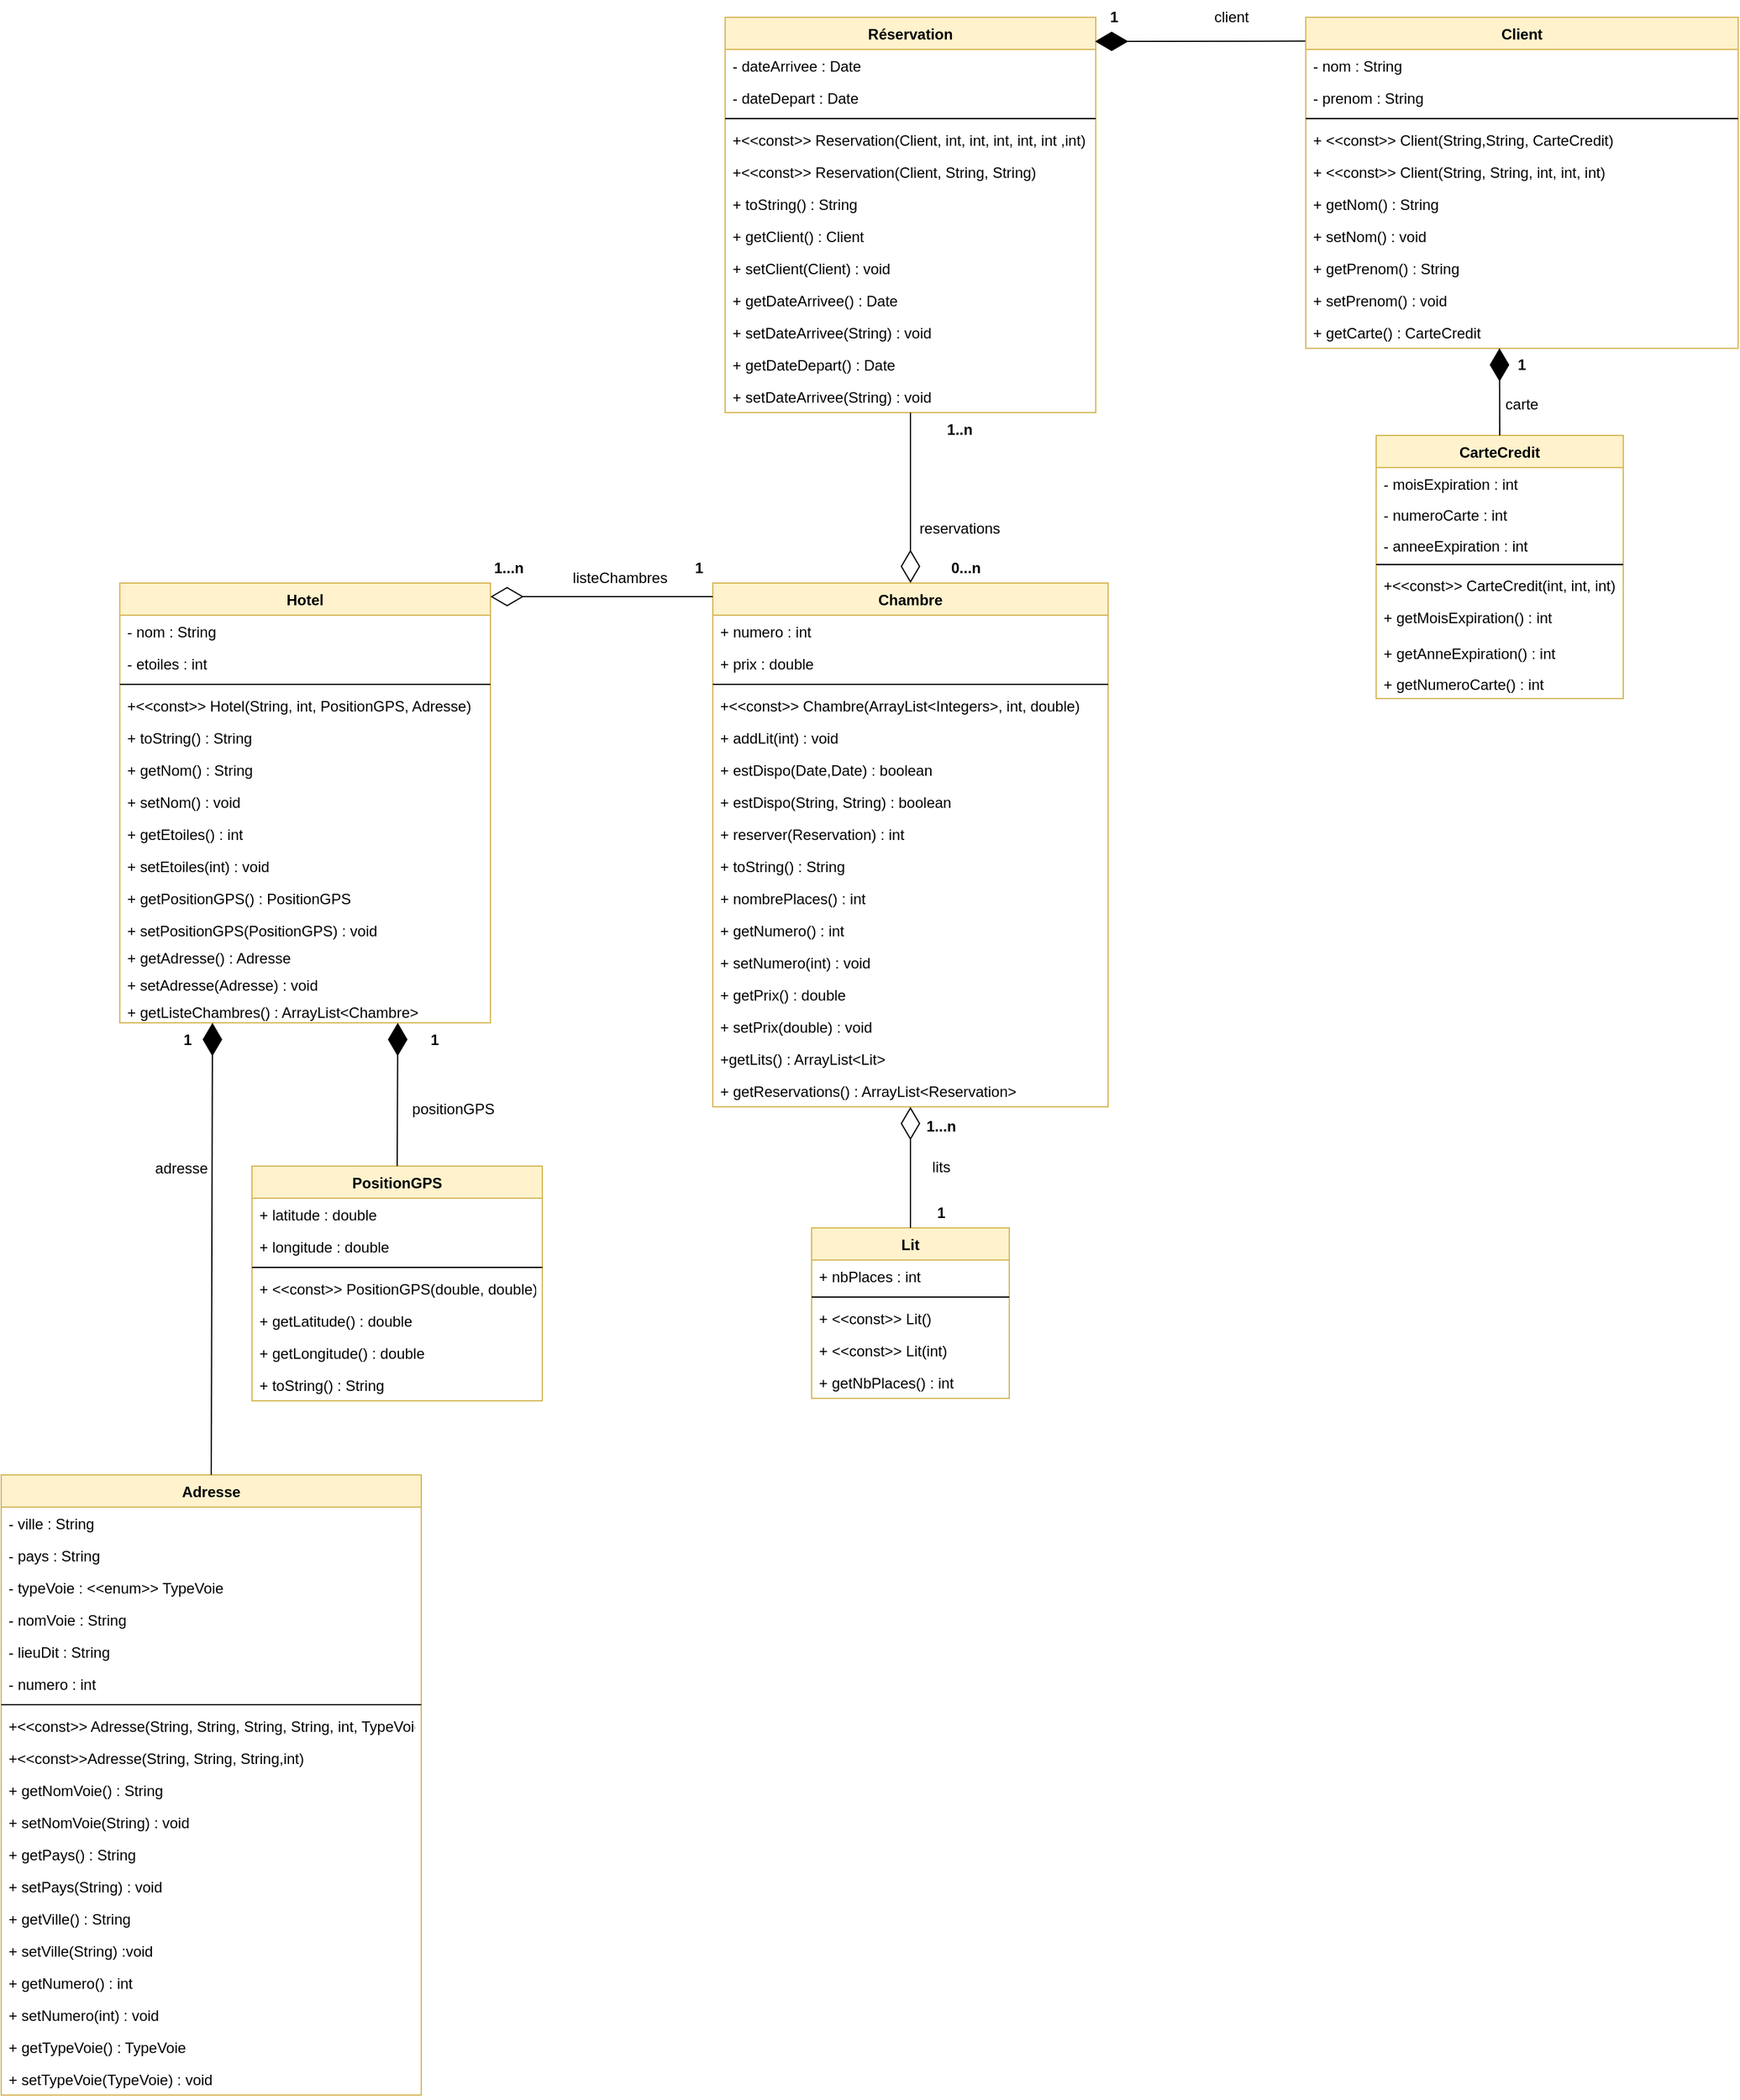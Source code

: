 <mxfile version="15.8.6" type="github">
  <diagram id="Xhoym6ci3_DiR0_Iyr-P" name="Q1.1">
    <mxGraphModel dx="1640" dy="1649" grid="1" gridSize="10" guides="1" tooltips="1" connect="1" arrows="1" fold="1" page="1" pageScale="1" pageWidth="827" pageHeight="1169" math="0" shadow="0">
      <root>
        <mxCell id="0" />
        <mxCell id="1" parent="0" />
        <mxCell id="E9WlgsvLO9TbbXXH-njv-1" value="Hotel" style="swimlane;fontStyle=1;align=center;verticalAlign=top;childLayout=stackLayout;horizontal=1;startSize=26;horizontalStack=0;resizeParent=1;resizeParentMax=0;resizeLast=0;collapsible=1;marginBottom=0;fillColor=#fff2cc;strokeColor=#d6b656;" parent="1" vertex="1">
          <mxGeometry x="-40" y="-112" width="300" height="356" as="geometry" />
        </mxCell>
        <mxCell id="E9WlgsvLO9TbbXXH-njv-2" value="- nom : String" style="text;strokeColor=none;fillColor=none;align=left;verticalAlign=top;spacingLeft=4;spacingRight=4;overflow=hidden;rotatable=0;points=[[0,0.5],[1,0.5]];portConstraint=eastwest;" parent="E9WlgsvLO9TbbXXH-njv-1" vertex="1">
          <mxGeometry y="26" width="300" height="26" as="geometry" />
        </mxCell>
        <mxCell id="E9WlgsvLO9TbbXXH-njv-7" value="- etoiles : int" style="text;strokeColor=none;fillColor=none;align=left;verticalAlign=top;spacingLeft=4;spacingRight=4;overflow=hidden;rotatable=0;points=[[0,0.5],[1,0.5]];portConstraint=eastwest;" parent="E9WlgsvLO9TbbXXH-njv-1" vertex="1">
          <mxGeometry y="52" width="300" height="26" as="geometry" />
        </mxCell>
        <mxCell id="E9WlgsvLO9TbbXXH-njv-3" value="" style="line;strokeWidth=1;fillColor=none;align=left;verticalAlign=middle;spacingTop=-1;spacingLeft=3;spacingRight=3;rotatable=0;labelPosition=right;points=[];portConstraint=eastwest;" parent="E9WlgsvLO9TbbXXH-njv-1" vertex="1">
          <mxGeometry y="78" width="300" height="8" as="geometry" />
        </mxCell>
        <mxCell id="7v6BkQPP-0hGDXtZjxID-53" value="+&lt;&lt;const&gt;&gt; Hotel(String, int, PositionGPS, Adresse)" style="text;strokeColor=none;fillColor=none;align=left;verticalAlign=top;spacingLeft=4;spacingRight=4;overflow=hidden;rotatable=0;points=[[0,0.5],[1,0.5]];portConstraint=eastwest;" vertex="1" parent="E9WlgsvLO9TbbXXH-njv-1">
          <mxGeometry y="86" width="300" height="26" as="geometry" />
        </mxCell>
        <mxCell id="7v6BkQPP-0hGDXtZjxID-54" value="+ toString() : String" style="text;strokeColor=none;fillColor=none;align=left;verticalAlign=top;spacingLeft=4;spacingRight=4;overflow=hidden;rotatable=0;points=[[0,0.5],[1,0.5]];portConstraint=eastwest;" vertex="1" parent="E9WlgsvLO9TbbXXH-njv-1">
          <mxGeometry y="112" width="300" height="26" as="geometry" />
        </mxCell>
        <mxCell id="7v6BkQPP-0hGDXtZjxID-55" value="+ getNom() : String" style="text;strokeColor=none;fillColor=none;align=left;verticalAlign=top;spacingLeft=4;spacingRight=4;overflow=hidden;rotatable=0;points=[[0,0.5],[1,0.5]];portConstraint=eastwest;" vertex="1" parent="E9WlgsvLO9TbbXXH-njv-1">
          <mxGeometry y="138" width="300" height="26" as="geometry" />
        </mxCell>
        <mxCell id="7v6BkQPP-0hGDXtZjxID-56" value="+ setNom() : void" style="text;strokeColor=none;fillColor=none;align=left;verticalAlign=top;spacingLeft=4;spacingRight=4;overflow=hidden;rotatable=0;points=[[0,0.5],[1,0.5]];portConstraint=eastwest;" vertex="1" parent="E9WlgsvLO9TbbXXH-njv-1">
          <mxGeometry y="164" width="300" height="26" as="geometry" />
        </mxCell>
        <mxCell id="7v6BkQPP-0hGDXtZjxID-57" value="+ getEtoiles() : int" style="text;strokeColor=none;fillColor=none;align=left;verticalAlign=top;spacingLeft=4;spacingRight=4;overflow=hidden;rotatable=0;points=[[0,0.5],[1,0.5]];portConstraint=eastwest;" vertex="1" parent="E9WlgsvLO9TbbXXH-njv-1">
          <mxGeometry y="190" width="300" height="26" as="geometry" />
        </mxCell>
        <mxCell id="7v6BkQPP-0hGDXtZjxID-58" value="+ setEtoiles(int) : void" style="text;strokeColor=none;fillColor=none;align=left;verticalAlign=top;spacingLeft=4;spacingRight=4;overflow=hidden;rotatable=0;points=[[0,0.5],[1,0.5]];portConstraint=eastwest;" vertex="1" parent="E9WlgsvLO9TbbXXH-njv-1">
          <mxGeometry y="216" width="300" height="26" as="geometry" />
        </mxCell>
        <mxCell id="7v6BkQPP-0hGDXtZjxID-59" value="+ getPositionGPS() : PositionGPS" style="text;strokeColor=none;fillColor=none;align=left;verticalAlign=top;spacingLeft=4;spacingRight=4;overflow=hidden;rotatable=0;points=[[0,0.5],[1,0.5]];portConstraint=eastwest;" vertex="1" parent="E9WlgsvLO9TbbXXH-njv-1">
          <mxGeometry y="242" width="300" height="26" as="geometry" />
        </mxCell>
        <mxCell id="7v6BkQPP-0hGDXtZjxID-60" value="+ setPositionGPS(PositionGPS) : void" style="text;strokeColor=none;fillColor=none;align=left;verticalAlign=top;spacingLeft=4;spacingRight=4;overflow=hidden;rotatable=0;points=[[0,0.5],[1,0.5]];portConstraint=eastwest;" vertex="1" parent="E9WlgsvLO9TbbXXH-njv-1">
          <mxGeometry y="268" width="300" height="22" as="geometry" />
        </mxCell>
        <mxCell id="7v6BkQPP-0hGDXtZjxID-61" value="+ getAdresse() : Adresse" style="text;strokeColor=none;fillColor=none;align=left;verticalAlign=top;spacingLeft=4;spacingRight=4;overflow=hidden;rotatable=0;points=[[0,0.5],[1,0.5]];portConstraint=eastwest;" vertex="1" parent="E9WlgsvLO9TbbXXH-njv-1">
          <mxGeometry y="290" width="300" height="22" as="geometry" />
        </mxCell>
        <mxCell id="7v6BkQPP-0hGDXtZjxID-62" value="+ setAdresse(Adresse) : void" style="text;strokeColor=none;fillColor=none;align=left;verticalAlign=top;spacingLeft=4;spacingRight=4;overflow=hidden;rotatable=0;points=[[0,0.5],[1,0.5]];portConstraint=eastwest;" vertex="1" parent="E9WlgsvLO9TbbXXH-njv-1">
          <mxGeometry y="312" width="300" height="22" as="geometry" />
        </mxCell>
        <mxCell id="7v6BkQPP-0hGDXtZjxID-63" value="+ getListeChambres() : ArrayList&lt;Chambre&gt;" style="text;strokeColor=none;fillColor=none;align=left;verticalAlign=top;spacingLeft=4;spacingRight=4;overflow=hidden;rotatable=0;points=[[0,0.5],[1,0.5]];portConstraint=eastwest;" vertex="1" parent="E9WlgsvLO9TbbXXH-njv-1">
          <mxGeometry y="334" width="300" height="22" as="geometry" />
        </mxCell>
        <mxCell id="E9WlgsvLO9TbbXXH-njv-8" value="Adresse" style="swimlane;fontStyle=1;align=center;verticalAlign=top;childLayout=stackLayout;horizontal=1;startSize=26;horizontalStack=0;resizeParent=1;resizeParentMax=0;resizeLast=0;collapsible=1;marginBottom=0;fillColor=#fff2cc;strokeColor=#d6b656;" parent="1" vertex="1">
          <mxGeometry x="-136" y="610" width="340" height="502" as="geometry" />
        </mxCell>
        <mxCell id="E9WlgsvLO9TbbXXH-njv-9" value="- ville : String" style="text;strokeColor=none;fillColor=none;align=left;verticalAlign=top;spacingLeft=4;spacingRight=4;overflow=hidden;rotatable=0;points=[[0,0.5],[1,0.5]];portConstraint=eastwest;" parent="E9WlgsvLO9TbbXXH-njv-8" vertex="1">
          <mxGeometry y="26" width="340" height="26" as="geometry" />
        </mxCell>
        <mxCell id="E9WlgsvLO9TbbXXH-njv-12" value="- pays : String" style="text;strokeColor=none;fillColor=none;align=left;verticalAlign=top;spacingLeft=4;spacingRight=4;overflow=hidden;rotatable=0;points=[[0,0.5],[1,0.5]];portConstraint=eastwest;" parent="E9WlgsvLO9TbbXXH-njv-8" vertex="1">
          <mxGeometry y="52" width="340" height="26" as="geometry" />
        </mxCell>
        <mxCell id="E9WlgsvLO9TbbXXH-njv-13" value="- typeVoie : &lt;&lt;enum&gt;&gt; TypeVoie" style="text;strokeColor=none;fillColor=none;align=left;verticalAlign=top;spacingLeft=4;spacingRight=4;overflow=hidden;rotatable=0;points=[[0,0.5],[1,0.5]];portConstraint=eastwest;" parent="E9WlgsvLO9TbbXXH-njv-8" vertex="1">
          <mxGeometry y="78" width="340" height="26" as="geometry" />
        </mxCell>
        <mxCell id="7v6BkQPP-0hGDXtZjxID-36" value="- nomVoie : String" style="text;strokeColor=none;fillColor=none;align=left;verticalAlign=top;spacingLeft=4;spacingRight=4;overflow=hidden;rotatable=0;points=[[0,0.5],[1,0.5]];portConstraint=eastwest;" vertex="1" parent="E9WlgsvLO9TbbXXH-njv-8">
          <mxGeometry y="104" width="340" height="26" as="geometry" />
        </mxCell>
        <mxCell id="E9WlgsvLO9TbbXXH-njv-14" value="- lieuDit : String" style="text;strokeColor=none;fillColor=none;align=left;verticalAlign=top;spacingLeft=4;spacingRight=4;overflow=hidden;rotatable=0;points=[[0,0.5],[1,0.5]];portConstraint=eastwest;" parent="E9WlgsvLO9TbbXXH-njv-8" vertex="1">
          <mxGeometry y="130" width="340" height="26" as="geometry" />
        </mxCell>
        <mxCell id="E9WlgsvLO9TbbXXH-njv-15" value="- numero : int" style="text;strokeColor=none;fillColor=none;align=left;verticalAlign=top;spacingLeft=4;spacingRight=4;overflow=hidden;rotatable=0;points=[[0,0.5],[1,0.5]];portConstraint=eastwest;" parent="E9WlgsvLO9TbbXXH-njv-8" vertex="1">
          <mxGeometry y="156" width="340" height="26" as="geometry" />
        </mxCell>
        <mxCell id="E9WlgsvLO9TbbXXH-njv-10" value="" style="line;strokeWidth=1;fillColor=none;align=left;verticalAlign=middle;spacingTop=-1;spacingLeft=3;spacingRight=3;rotatable=0;labelPosition=right;points=[];portConstraint=eastwest;" parent="E9WlgsvLO9TbbXXH-njv-8" vertex="1">
          <mxGeometry y="182" width="340" height="8" as="geometry" />
        </mxCell>
        <mxCell id="7v6BkQPP-0hGDXtZjxID-37" value="+&lt;&lt;const&gt;&gt; Adresse(String, String, String, String, int, TypeVoie)" style="text;strokeColor=none;fillColor=none;align=left;verticalAlign=top;spacingLeft=4;spacingRight=4;overflow=hidden;rotatable=0;points=[[0,0.5],[1,0.5]];portConstraint=eastwest;" vertex="1" parent="E9WlgsvLO9TbbXXH-njv-8">
          <mxGeometry y="190" width="340" height="26" as="geometry" />
        </mxCell>
        <mxCell id="7v6BkQPP-0hGDXtZjxID-38" value="+&lt;&lt;const&gt;&gt;Adresse(String, String, String,int)" style="text;strokeColor=none;fillColor=none;align=left;verticalAlign=top;spacingLeft=4;spacingRight=4;overflow=hidden;rotatable=0;points=[[0,0.5],[1,0.5]];portConstraint=eastwest;" vertex="1" parent="E9WlgsvLO9TbbXXH-njv-8">
          <mxGeometry y="216" width="340" height="26" as="geometry" />
        </mxCell>
        <mxCell id="7v6BkQPP-0hGDXtZjxID-39" value="+ getNomVoie() : String" style="text;strokeColor=none;fillColor=none;align=left;verticalAlign=top;spacingLeft=4;spacingRight=4;overflow=hidden;rotatable=0;points=[[0,0.5],[1,0.5]];portConstraint=eastwest;" vertex="1" parent="E9WlgsvLO9TbbXXH-njv-8">
          <mxGeometry y="242" width="340" height="26" as="geometry" />
        </mxCell>
        <mxCell id="7v6BkQPP-0hGDXtZjxID-40" value="+ setNomVoie(String) : void" style="text;strokeColor=none;fillColor=none;align=left;verticalAlign=top;spacingLeft=4;spacingRight=4;overflow=hidden;rotatable=0;points=[[0,0.5],[1,0.5]];portConstraint=eastwest;" vertex="1" parent="E9WlgsvLO9TbbXXH-njv-8">
          <mxGeometry y="268" width="340" height="26" as="geometry" />
        </mxCell>
        <mxCell id="7v6BkQPP-0hGDXtZjxID-41" value="+ getPays() : String" style="text;strokeColor=none;fillColor=none;align=left;verticalAlign=top;spacingLeft=4;spacingRight=4;overflow=hidden;rotatable=0;points=[[0,0.5],[1,0.5]];portConstraint=eastwest;" vertex="1" parent="E9WlgsvLO9TbbXXH-njv-8">
          <mxGeometry y="294" width="340" height="26" as="geometry" />
        </mxCell>
        <mxCell id="7v6BkQPP-0hGDXtZjxID-45" value="+ setPays(String) : void" style="text;strokeColor=none;fillColor=none;align=left;verticalAlign=top;spacingLeft=4;spacingRight=4;overflow=hidden;rotatable=0;points=[[0,0.5],[1,0.5]];portConstraint=eastwest;" vertex="1" parent="E9WlgsvLO9TbbXXH-njv-8">
          <mxGeometry y="320" width="340" height="26" as="geometry" />
        </mxCell>
        <mxCell id="7v6BkQPP-0hGDXtZjxID-42" value="+ getVille() : String" style="text;strokeColor=none;fillColor=none;align=left;verticalAlign=top;spacingLeft=4;spacingRight=4;overflow=hidden;rotatable=0;points=[[0,0.5],[1,0.5]];portConstraint=eastwest;" vertex="1" parent="E9WlgsvLO9TbbXXH-njv-8">
          <mxGeometry y="346" width="340" height="26" as="geometry" />
        </mxCell>
        <mxCell id="7v6BkQPP-0hGDXtZjxID-46" value="+ setVille(String) :void" style="text;strokeColor=none;fillColor=none;align=left;verticalAlign=top;spacingLeft=4;spacingRight=4;overflow=hidden;rotatable=0;points=[[0,0.5],[1,0.5]];portConstraint=eastwest;" vertex="1" parent="E9WlgsvLO9TbbXXH-njv-8">
          <mxGeometry y="372" width="340" height="26" as="geometry" />
        </mxCell>
        <mxCell id="7v6BkQPP-0hGDXtZjxID-43" value="+ getNumero() : int" style="text;strokeColor=none;fillColor=none;align=left;verticalAlign=top;spacingLeft=4;spacingRight=4;overflow=hidden;rotatable=0;points=[[0,0.5],[1,0.5]];portConstraint=eastwest;" vertex="1" parent="E9WlgsvLO9TbbXXH-njv-8">
          <mxGeometry y="398" width="340" height="26" as="geometry" />
        </mxCell>
        <mxCell id="7v6BkQPP-0hGDXtZjxID-47" value="+ setNumero(int) : void" style="text;strokeColor=none;fillColor=none;align=left;verticalAlign=top;spacingLeft=4;spacingRight=4;overflow=hidden;rotatable=0;points=[[0,0.5],[1,0.5]];portConstraint=eastwest;" vertex="1" parent="E9WlgsvLO9TbbXXH-njv-8">
          <mxGeometry y="424" width="340" height="26" as="geometry" />
        </mxCell>
        <mxCell id="7v6BkQPP-0hGDXtZjxID-44" value="+ getTypeVoie() : TypeVoie" style="text;strokeColor=none;fillColor=none;align=left;verticalAlign=top;spacingLeft=4;spacingRight=4;overflow=hidden;rotatable=0;points=[[0,0.5],[1,0.5]];portConstraint=eastwest;" vertex="1" parent="E9WlgsvLO9TbbXXH-njv-8">
          <mxGeometry y="450" width="340" height="26" as="geometry" />
        </mxCell>
        <mxCell id="7v6BkQPP-0hGDXtZjxID-48" value="+ setTypeVoie(TypeVoie) : void" style="text;strokeColor=none;fillColor=none;align=left;verticalAlign=top;spacingLeft=4;spacingRight=4;overflow=hidden;rotatable=0;points=[[0,0.5],[1,0.5]];portConstraint=eastwest;" vertex="1" parent="E9WlgsvLO9TbbXXH-njv-8">
          <mxGeometry y="476" width="340" height="26" as="geometry" />
        </mxCell>
        <mxCell id="E9WlgsvLO9TbbXXH-njv-17" value="" style="endArrow=diamondThin;endFill=1;endSize=24;html=1;rounded=0;entryX=0.25;entryY=1;entryDx=0;entryDy=0;exitX=0.5;exitY=0;exitDx=0;exitDy=0;" parent="1" source="E9WlgsvLO9TbbXXH-njv-8" target="E9WlgsvLO9TbbXXH-njv-1" edge="1">
          <mxGeometry width="160" relative="1" as="geometry">
            <mxPoint x="90" y="222" as="sourcePoint" />
            <mxPoint x="360" y="302" as="targetPoint" />
            <Array as="points" />
          </mxGeometry>
        </mxCell>
        <mxCell id="E9WlgsvLO9TbbXXH-njv-18" value="PositionGPS" style="swimlane;fontStyle=1;align=center;verticalAlign=top;childLayout=stackLayout;horizontal=1;startSize=26;horizontalStack=0;resizeParent=1;resizeParentMax=0;resizeLast=0;collapsible=1;marginBottom=0;fillColor=#fff2cc;strokeColor=#d6b656;" parent="1" vertex="1">
          <mxGeometry x="67" y="360" width="235" height="190" as="geometry" />
        </mxCell>
        <mxCell id="E9WlgsvLO9TbbXXH-njv-19" value="+ latitude : double" style="text;strokeColor=none;fillColor=none;align=left;verticalAlign=top;spacingLeft=4;spacingRight=4;overflow=hidden;rotatable=0;points=[[0,0.5],[1,0.5]];portConstraint=eastwest;" parent="E9WlgsvLO9TbbXXH-njv-18" vertex="1">
          <mxGeometry y="26" width="235" height="26" as="geometry" />
        </mxCell>
        <mxCell id="E9WlgsvLO9TbbXXH-njv-20" value="+ longitude : double" style="text;strokeColor=none;fillColor=none;align=left;verticalAlign=top;spacingLeft=4;spacingRight=4;overflow=hidden;rotatable=0;points=[[0,0.5],[1,0.5]];portConstraint=eastwest;" parent="E9WlgsvLO9TbbXXH-njv-18" vertex="1">
          <mxGeometry y="52" width="235" height="26" as="geometry" />
        </mxCell>
        <mxCell id="E9WlgsvLO9TbbXXH-njv-24" value="" style="line;strokeWidth=1;fillColor=none;align=left;verticalAlign=middle;spacingTop=-1;spacingLeft=3;spacingRight=3;rotatable=0;labelPosition=right;points=[];portConstraint=eastwest;" parent="E9WlgsvLO9TbbXXH-njv-18" vertex="1">
          <mxGeometry y="78" width="235" height="8" as="geometry" />
        </mxCell>
        <mxCell id="7v6BkQPP-0hGDXtZjxID-49" value="+ &lt;&lt;const&gt;&gt; PositionGPS(double, double)" style="text;strokeColor=none;fillColor=none;align=left;verticalAlign=top;spacingLeft=4;spacingRight=4;overflow=hidden;rotatable=0;points=[[0,0.5],[1,0.5]];portConstraint=eastwest;" vertex="1" parent="E9WlgsvLO9TbbXXH-njv-18">
          <mxGeometry y="86" width="235" height="26" as="geometry" />
        </mxCell>
        <mxCell id="7v6BkQPP-0hGDXtZjxID-50" value="+ getLatitude() : double" style="text;strokeColor=none;fillColor=none;align=left;verticalAlign=top;spacingLeft=4;spacingRight=4;overflow=hidden;rotatable=0;points=[[0,0.5],[1,0.5]];portConstraint=eastwest;" vertex="1" parent="E9WlgsvLO9TbbXXH-njv-18">
          <mxGeometry y="112" width="235" height="26" as="geometry" />
        </mxCell>
        <mxCell id="7v6BkQPP-0hGDXtZjxID-51" value="+ getLongitude() : double" style="text;strokeColor=none;fillColor=none;align=left;verticalAlign=top;spacingLeft=4;spacingRight=4;overflow=hidden;rotatable=0;points=[[0,0.5],[1,0.5]];portConstraint=eastwest;" vertex="1" parent="E9WlgsvLO9TbbXXH-njv-18">
          <mxGeometry y="138" width="235" height="26" as="geometry" />
        </mxCell>
        <mxCell id="7v6BkQPP-0hGDXtZjxID-52" value="+ toString() : String" style="text;strokeColor=none;fillColor=none;align=left;verticalAlign=top;spacingLeft=4;spacingRight=4;overflow=hidden;rotatable=0;points=[[0,0.5],[1,0.5]];portConstraint=eastwest;" vertex="1" parent="E9WlgsvLO9TbbXXH-njv-18">
          <mxGeometry y="164" width="235" height="26" as="geometry" />
        </mxCell>
        <mxCell id="E9WlgsvLO9TbbXXH-njv-25" value="" style="endArrow=diamondThin;endFill=1;endSize=24;html=1;rounded=0;entryX=0.75;entryY=1;entryDx=0;entryDy=0;exitX=0.5;exitY=0;exitDx=0;exitDy=0;" parent="1" source="E9WlgsvLO9TbbXXH-njv-18" target="E9WlgsvLO9TbbXXH-njv-1" edge="1">
          <mxGeometry width="160" relative="1" as="geometry">
            <mxPoint x="100" y="325" as="sourcePoint" />
            <mxPoint x="370" y="252.0" as="targetPoint" />
            <Array as="points" />
          </mxGeometry>
        </mxCell>
        <mxCell id="E9WlgsvLO9TbbXXH-njv-26" value="1" style="text;align=center;fontStyle=1;verticalAlign=middle;spacingLeft=3;spacingRight=3;strokeColor=none;rotatable=0;points=[[0,0.5],[1,0.5]];portConstraint=eastwest;" parent="1" vertex="1">
          <mxGeometry y="244" width="30" height="26" as="geometry" />
        </mxCell>
        <mxCell id="E9WlgsvLO9TbbXXH-njv-28" value="1" style="text;align=center;fontStyle=1;verticalAlign=middle;spacingLeft=3;spacingRight=3;strokeColor=none;rotatable=0;points=[[0,0.5],[1,0.5]];portConstraint=eastwest;" parent="1" vertex="1">
          <mxGeometry x="200" y="244" width="30" height="26" as="geometry" />
        </mxCell>
        <mxCell id="E9WlgsvLO9TbbXXH-njv-29" value="client" style="text;align=center;fontStyle=0;verticalAlign=middle;spacingLeft=3;spacingRight=3;strokeColor=none;rotatable=0;points=[[0,0.5],[1,0.5]];portConstraint=eastwest;" parent="1" vertex="1">
          <mxGeometry x="820" y="-584" width="80" height="26" as="geometry" />
        </mxCell>
        <mxCell id="E9WlgsvLO9TbbXXH-njv-30" value="adresse" style="text;align=center;fontStyle=0;verticalAlign=middle;spacingLeft=3;spacingRight=3;strokeColor=none;rotatable=0;points=[[0,0.5],[1,0.5]];portConstraint=eastwest;" parent="1" vertex="1">
          <mxGeometry x="-30" y="348" width="80" height="26" as="geometry" />
        </mxCell>
        <mxCell id="E9WlgsvLO9TbbXXH-njv-32" value="Chambre" style="swimlane;fontStyle=1;align=center;verticalAlign=top;childLayout=stackLayout;horizontal=1;startSize=26;horizontalStack=0;resizeParent=1;resizeParentMax=0;resizeLast=0;collapsible=1;marginBottom=0;fillColor=#fff2cc;strokeColor=#d6b656;" parent="1" vertex="1">
          <mxGeometry x="440" y="-112" width="320" height="424" as="geometry" />
        </mxCell>
        <mxCell id="E9WlgsvLO9TbbXXH-njv-33" value="+ numero : int" style="text;strokeColor=none;fillColor=none;align=left;verticalAlign=top;spacingLeft=4;spacingRight=4;overflow=hidden;rotatable=0;points=[[0,0.5],[1,0.5]];portConstraint=eastwest;" parent="E9WlgsvLO9TbbXXH-njv-32" vertex="1">
          <mxGeometry y="26" width="320" height="26" as="geometry" />
        </mxCell>
        <mxCell id="E9WlgsvLO9TbbXXH-njv-81" value="+ prix : double" style="text;strokeColor=none;fillColor=none;align=left;verticalAlign=top;spacingLeft=4;spacingRight=4;overflow=hidden;rotatable=0;points=[[0,0.5],[1,0.5]];portConstraint=eastwest;" parent="E9WlgsvLO9TbbXXH-njv-32" vertex="1">
          <mxGeometry y="52" width="320" height="26" as="geometry" />
        </mxCell>
        <mxCell id="E9WlgsvLO9TbbXXH-njv-34" value="" style="line;strokeWidth=1;fillColor=none;align=left;verticalAlign=middle;spacingTop=-1;spacingLeft=3;spacingRight=3;rotatable=0;labelPosition=right;points=[];portConstraint=eastwest;" parent="E9WlgsvLO9TbbXXH-njv-32" vertex="1">
          <mxGeometry y="78" width="320" height="8" as="geometry" />
        </mxCell>
        <mxCell id="7v6BkQPP-0hGDXtZjxID-25" value="+&lt;&lt;const&gt;&gt; Chambre(ArrayList&lt;Integers&gt;, int, double)" style="text;strokeColor=none;fillColor=none;align=left;verticalAlign=top;spacingLeft=4;spacingRight=4;overflow=hidden;rotatable=0;points=[[0,0.5],[1,0.5]];portConstraint=eastwest;" vertex="1" parent="E9WlgsvLO9TbbXXH-njv-32">
          <mxGeometry y="86" width="320" height="26" as="geometry" />
        </mxCell>
        <mxCell id="7v6BkQPP-0hGDXtZjxID-26" value="+ addLit(int) : void" style="text;strokeColor=none;fillColor=none;align=left;verticalAlign=top;spacingLeft=4;spacingRight=4;overflow=hidden;rotatable=0;points=[[0,0.5],[1,0.5]];portConstraint=eastwest;" vertex="1" parent="E9WlgsvLO9TbbXXH-njv-32">
          <mxGeometry y="112" width="320" height="26" as="geometry" />
        </mxCell>
        <mxCell id="7v6BkQPP-0hGDXtZjxID-27" value="+ estDispo(Date,Date) : boolean" style="text;strokeColor=none;fillColor=none;align=left;verticalAlign=top;spacingLeft=4;spacingRight=4;overflow=hidden;rotatable=0;points=[[0,0.5],[1,0.5]];portConstraint=eastwest;" vertex="1" parent="E9WlgsvLO9TbbXXH-njv-32">
          <mxGeometry y="138" width="320" height="26" as="geometry" />
        </mxCell>
        <mxCell id="7v6BkQPP-0hGDXtZjxID-28" value="+ estDispo(String, String) : boolean" style="text;strokeColor=none;fillColor=none;align=left;verticalAlign=top;spacingLeft=4;spacingRight=4;overflow=hidden;rotatable=0;points=[[0,0.5],[1,0.5]];portConstraint=eastwest;" vertex="1" parent="E9WlgsvLO9TbbXXH-njv-32">
          <mxGeometry y="164" width="320" height="26" as="geometry" />
        </mxCell>
        <mxCell id="7v6BkQPP-0hGDXtZjxID-29" value="+ reserver(Reservation) : int" style="text;strokeColor=none;fillColor=none;align=left;verticalAlign=top;spacingLeft=4;spacingRight=4;overflow=hidden;rotatable=0;points=[[0,0.5],[1,0.5]];portConstraint=eastwest;" vertex="1" parent="E9WlgsvLO9TbbXXH-njv-32">
          <mxGeometry y="190" width="320" height="26" as="geometry" />
        </mxCell>
        <mxCell id="7v6BkQPP-0hGDXtZjxID-65" value="+ toString() : String" style="text;strokeColor=none;fillColor=none;align=left;verticalAlign=top;spacingLeft=4;spacingRight=4;overflow=hidden;rotatable=0;points=[[0,0.5],[1,0.5]];portConstraint=eastwest;" vertex="1" parent="E9WlgsvLO9TbbXXH-njv-32">
          <mxGeometry y="216" width="320" height="26" as="geometry" />
        </mxCell>
        <mxCell id="7v6BkQPP-0hGDXtZjxID-66" value="+ nombrePlaces() : int" style="text;strokeColor=none;fillColor=none;align=left;verticalAlign=top;spacingLeft=4;spacingRight=4;overflow=hidden;rotatable=0;points=[[0,0.5],[1,0.5]];portConstraint=eastwest;" vertex="1" parent="E9WlgsvLO9TbbXXH-njv-32">
          <mxGeometry y="242" width="320" height="26" as="geometry" />
        </mxCell>
        <mxCell id="7v6BkQPP-0hGDXtZjxID-30" value="+ getNumero() : int" style="text;strokeColor=none;fillColor=none;align=left;verticalAlign=top;spacingLeft=4;spacingRight=4;overflow=hidden;rotatable=0;points=[[0,0.5],[1,0.5]];portConstraint=eastwest;" vertex="1" parent="E9WlgsvLO9TbbXXH-njv-32">
          <mxGeometry y="268" width="320" height="26" as="geometry" />
        </mxCell>
        <mxCell id="7v6BkQPP-0hGDXtZjxID-31" value="+ setNumero(int) : void" style="text;strokeColor=none;fillColor=none;align=left;verticalAlign=top;spacingLeft=4;spacingRight=4;overflow=hidden;rotatable=0;points=[[0,0.5],[1,0.5]];portConstraint=eastwest;" vertex="1" parent="E9WlgsvLO9TbbXXH-njv-32">
          <mxGeometry y="294" width="320" height="26" as="geometry" />
        </mxCell>
        <mxCell id="7v6BkQPP-0hGDXtZjxID-32" value="+ getPrix() : double" style="text;strokeColor=none;fillColor=none;align=left;verticalAlign=top;spacingLeft=4;spacingRight=4;overflow=hidden;rotatable=0;points=[[0,0.5],[1,0.5]];portConstraint=eastwest;" vertex="1" parent="E9WlgsvLO9TbbXXH-njv-32">
          <mxGeometry y="320" width="320" height="26" as="geometry" />
        </mxCell>
        <mxCell id="7v6BkQPP-0hGDXtZjxID-33" value="+ setPrix(double) : void " style="text;strokeColor=none;fillColor=none;align=left;verticalAlign=top;spacingLeft=4;spacingRight=4;overflow=hidden;rotatable=0;points=[[0,0.5],[1,0.5]];portConstraint=eastwest;" vertex="1" parent="E9WlgsvLO9TbbXXH-njv-32">
          <mxGeometry y="346" width="320" height="26" as="geometry" />
        </mxCell>
        <mxCell id="7v6BkQPP-0hGDXtZjxID-34" value="+getLits() : ArrayList&lt;Lit&gt;" style="text;strokeColor=none;fillColor=none;align=left;verticalAlign=top;spacingLeft=4;spacingRight=4;overflow=hidden;rotatable=0;points=[[0,0.5],[1,0.5]];portConstraint=eastwest;" vertex="1" parent="E9WlgsvLO9TbbXXH-njv-32">
          <mxGeometry y="372" width="320" height="26" as="geometry" />
        </mxCell>
        <mxCell id="7v6BkQPP-0hGDXtZjxID-35" value="+ getReservations() : ArrayList&lt;Reservation&gt;" style="text;strokeColor=none;fillColor=none;align=left;verticalAlign=top;spacingLeft=4;spacingRight=4;overflow=hidden;rotatable=0;points=[[0,0.5],[1,0.5]];portConstraint=eastwest;" vertex="1" parent="E9WlgsvLO9TbbXXH-njv-32">
          <mxGeometry y="398" width="320" height="26" as="geometry" />
        </mxCell>
        <mxCell id="E9WlgsvLO9TbbXXH-njv-36" value="Lit" style="swimlane;fontStyle=1;align=center;verticalAlign=top;childLayout=stackLayout;horizontal=1;startSize=26;horizontalStack=0;resizeParent=1;resizeParentMax=0;resizeLast=0;collapsible=1;marginBottom=0;fillColor=#fff2cc;strokeColor=#d6b656;" parent="1" vertex="1">
          <mxGeometry x="520" y="410" width="160" height="138" as="geometry" />
        </mxCell>
        <mxCell id="E9WlgsvLO9TbbXXH-njv-37" value="+ nbPlaces : int" style="text;strokeColor=none;fillColor=none;align=left;verticalAlign=top;spacingLeft=4;spacingRight=4;overflow=hidden;rotatable=0;points=[[0,0.5],[1,0.5]];portConstraint=eastwest;" parent="E9WlgsvLO9TbbXXH-njv-36" vertex="1">
          <mxGeometry y="26" width="160" height="26" as="geometry" />
        </mxCell>
        <mxCell id="E9WlgsvLO9TbbXXH-njv-38" value="" style="line;strokeWidth=1;fillColor=none;align=left;verticalAlign=middle;spacingTop=-1;spacingLeft=3;spacingRight=3;rotatable=0;labelPosition=right;points=[];portConstraint=eastwest;" parent="E9WlgsvLO9TbbXXH-njv-36" vertex="1">
          <mxGeometry y="52" width="160" height="8" as="geometry" />
        </mxCell>
        <mxCell id="7v6BkQPP-0hGDXtZjxID-13" value="+ &lt;&lt;const&gt;&gt; Lit()" style="text;strokeColor=none;fillColor=none;align=left;verticalAlign=top;spacingLeft=4;spacingRight=4;overflow=hidden;rotatable=0;points=[[0,0.5],[1,0.5]];portConstraint=eastwest;" vertex="1" parent="E9WlgsvLO9TbbXXH-njv-36">
          <mxGeometry y="60" width="160" height="26" as="geometry" />
        </mxCell>
        <mxCell id="7v6BkQPP-0hGDXtZjxID-14" value="+ &lt;&lt;const&gt;&gt; Lit(int)" style="text;strokeColor=none;fillColor=none;align=left;verticalAlign=top;spacingLeft=4;spacingRight=4;overflow=hidden;rotatable=0;points=[[0,0.5],[1,0.5]];portConstraint=eastwest;" vertex="1" parent="E9WlgsvLO9TbbXXH-njv-36">
          <mxGeometry y="86" width="160" height="26" as="geometry" />
        </mxCell>
        <mxCell id="7v6BkQPP-0hGDXtZjxID-1" value="+ getNbPlaces() : int" style="text;strokeColor=none;fillColor=none;align=left;verticalAlign=top;spacingLeft=4;spacingRight=4;overflow=hidden;rotatable=0;points=[[0,0.5],[1,0.5]];portConstraint=eastwest;" vertex="1" parent="E9WlgsvLO9TbbXXH-njv-36">
          <mxGeometry y="112" width="160" height="26" as="geometry" />
        </mxCell>
        <mxCell id="E9WlgsvLO9TbbXXH-njv-42" value="" style="endArrow=diamondThin;endFill=0;endSize=24;html=1;rounded=0;entryX=0.5;entryY=1;entryDx=0;entryDy=0;exitX=0.5;exitY=0;exitDx=0;exitDy=0;" parent="1" source="E9WlgsvLO9TbbXXH-njv-36" target="E9WlgsvLO9TbbXXH-njv-32" edge="1">
          <mxGeometry width="160" relative="1" as="geometry">
            <mxPoint x="340" y="210" as="sourcePoint" />
            <mxPoint x="500" y="210" as="targetPoint" />
          </mxGeometry>
        </mxCell>
        <mxCell id="E9WlgsvLO9TbbXXH-njv-44" value="lits" style="text;align=center;fontStyle=0;verticalAlign=middle;spacingLeft=3;spacingRight=3;strokeColor=none;rotatable=0;points=[[0,0.5],[1,0.5]];portConstraint=eastwest;" parent="1" vertex="1">
          <mxGeometry x="585" y="346" width="80" height="28" as="geometry" />
        </mxCell>
        <mxCell id="E9WlgsvLO9TbbXXH-njv-47" value="1...n" style="text;align=center;fontStyle=1;verticalAlign=middle;spacingLeft=3;spacingRight=3;strokeColor=none;rotatable=0;points=[[0,0.5],[1,0.5]];portConstraint=eastwest;" parent="1" vertex="1">
          <mxGeometry x="610" y="314" width="30" height="26" as="geometry" />
        </mxCell>
        <mxCell id="E9WlgsvLO9TbbXXH-njv-48" value="1" style="text;align=center;fontStyle=1;verticalAlign=middle;spacingLeft=3;spacingRight=3;strokeColor=none;rotatable=0;points=[[0,0.5],[1,0.5]];portConstraint=eastwest;" parent="1" vertex="1">
          <mxGeometry x="610" y="384" width="30" height="26" as="geometry" />
        </mxCell>
        <mxCell id="E9WlgsvLO9TbbXXH-njv-49" value="" style="endArrow=diamondThin;endFill=0;endSize=24;html=1;rounded=0;entryX=1;entryY=0;entryDx=0;entryDy=0;" parent="1" edge="1">
          <mxGeometry width="160" relative="1" as="geometry">
            <mxPoint x="440" y="-101" as="sourcePoint" />
            <mxPoint x="260" y="-101" as="targetPoint" />
          </mxGeometry>
        </mxCell>
        <mxCell id="E9WlgsvLO9TbbXXH-njv-50" value="1...n" style="text;align=center;fontStyle=1;verticalAlign=middle;spacingLeft=3;spacingRight=3;strokeColor=none;rotatable=0;points=[[0,0.5],[1,0.5]];portConstraint=eastwest;" parent="1" vertex="1">
          <mxGeometry x="260" y="-138" width="30" height="26" as="geometry" />
        </mxCell>
        <mxCell id="E9WlgsvLO9TbbXXH-njv-51" value="1" style="text;align=center;fontStyle=1;verticalAlign=middle;spacingLeft=3;spacingRight=3;strokeColor=none;rotatable=0;points=[[0,0.5],[1,0.5]];portConstraint=eastwest;" parent="1" vertex="1">
          <mxGeometry x="414" y="-138" width="30" height="26" as="geometry" />
        </mxCell>
        <mxCell id="E9WlgsvLO9TbbXXH-njv-53" value="Réservation" style="swimlane;fontStyle=1;align=center;verticalAlign=top;childLayout=stackLayout;horizontal=1;startSize=26;horizontalStack=0;resizeParent=1;resizeParentMax=0;resizeLast=0;collapsible=1;marginBottom=0;fillColor=#fff2cc;strokeColor=#d6b656;" parent="1" vertex="1">
          <mxGeometry x="450" y="-570" width="300" height="320" as="geometry">
            <mxRectangle x="370" y="-160" width="150" height="26" as="alternateBounds" />
          </mxGeometry>
        </mxCell>
        <mxCell id="E9WlgsvLO9TbbXXH-njv-57" value="- dateArrivee : Date" style="text;strokeColor=none;fillColor=none;align=left;verticalAlign=top;spacingLeft=4;spacingRight=4;overflow=hidden;rotatable=0;points=[[0,0.5],[1,0.5]];portConstraint=eastwest;" parent="E9WlgsvLO9TbbXXH-njv-53" vertex="1">
          <mxGeometry y="26" width="300" height="26" as="geometry" />
        </mxCell>
        <mxCell id="E9WlgsvLO9TbbXXH-njv-58" value="- dateDepart : Date" style="text;strokeColor=none;fillColor=none;align=left;verticalAlign=top;spacingLeft=4;spacingRight=4;overflow=hidden;rotatable=0;points=[[0,0.5],[1,0.5]];portConstraint=eastwest;" parent="E9WlgsvLO9TbbXXH-njv-53" vertex="1">
          <mxGeometry y="52" width="300" height="26" as="geometry" />
        </mxCell>
        <mxCell id="E9WlgsvLO9TbbXXH-njv-55" value="" style="line;strokeWidth=1;fillColor=none;align=left;verticalAlign=middle;spacingTop=-1;spacingLeft=3;spacingRight=3;rotatable=0;labelPosition=right;points=[];portConstraint=eastwest;" parent="E9WlgsvLO9TbbXXH-njv-53" vertex="1">
          <mxGeometry y="78" width="300" height="8" as="geometry" />
        </mxCell>
        <mxCell id="7v6BkQPP-0hGDXtZjxID-16" value="+&lt;&lt;const&gt;&gt; Reservation(Client, int, int, int, int, int ,int)" style="text;strokeColor=none;fillColor=none;align=left;verticalAlign=top;spacingLeft=4;spacingRight=4;overflow=hidden;rotatable=0;points=[[0,0.5],[1,0.5]];portConstraint=eastwest;" vertex="1" parent="E9WlgsvLO9TbbXXH-njv-53">
          <mxGeometry y="86" width="300" height="26" as="geometry" />
        </mxCell>
        <mxCell id="7v6BkQPP-0hGDXtZjxID-17" value="+&lt;&lt;const&gt;&gt; Reservation(Client, String, String)" style="text;strokeColor=none;fillColor=none;align=left;verticalAlign=top;spacingLeft=4;spacingRight=4;overflow=hidden;rotatable=0;points=[[0,0.5],[1,0.5]];portConstraint=eastwest;" vertex="1" parent="E9WlgsvLO9TbbXXH-njv-53">
          <mxGeometry y="112" width="300" height="26" as="geometry" />
        </mxCell>
        <mxCell id="7v6BkQPP-0hGDXtZjxID-68" value="+ toString() : String" style="text;strokeColor=none;fillColor=none;align=left;verticalAlign=top;spacingLeft=4;spacingRight=4;overflow=hidden;rotatable=0;points=[[0,0.5],[1,0.5]];portConstraint=eastwest;" vertex="1" parent="E9WlgsvLO9TbbXXH-njv-53">
          <mxGeometry y="138" width="300" height="26" as="geometry" />
        </mxCell>
        <mxCell id="7v6BkQPP-0hGDXtZjxID-18" value="+ getClient() : Client" style="text;strokeColor=none;fillColor=none;align=left;verticalAlign=top;spacingLeft=4;spacingRight=4;overflow=hidden;rotatable=0;points=[[0,0.5],[1,0.5]];portConstraint=eastwest;" vertex="1" parent="E9WlgsvLO9TbbXXH-njv-53">
          <mxGeometry y="164" width="300" height="26" as="geometry" />
        </mxCell>
        <mxCell id="7v6BkQPP-0hGDXtZjxID-19" value="+ setClient(Client) : void" style="text;strokeColor=none;fillColor=none;align=left;verticalAlign=top;spacingLeft=4;spacingRight=4;overflow=hidden;rotatable=0;points=[[0,0.5],[1,0.5]];portConstraint=eastwest;" vertex="1" parent="E9WlgsvLO9TbbXXH-njv-53">
          <mxGeometry y="190" width="300" height="26" as="geometry" />
        </mxCell>
        <mxCell id="7v6BkQPP-0hGDXtZjxID-20" value="+ getDateArrivee() : Date" style="text;strokeColor=none;fillColor=none;align=left;verticalAlign=top;spacingLeft=4;spacingRight=4;overflow=hidden;rotatable=0;points=[[0,0.5],[1,0.5]];portConstraint=eastwest;" vertex="1" parent="E9WlgsvLO9TbbXXH-njv-53">
          <mxGeometry y="216" width="300" height="26" as="geometry" />
        </mxCell>
        <mxCell id="7v6BkQPP-0hGDXtZjxID-21" value="+ setDateArrivee(String) : void" style="text;strokeColor=none;fillColor=none;align=left;verticalAlign=top;spacingLeft=4;spacingRight=4;overflow=hidden;rotatable=0;points=[[0,0.5],[1,0.5]];portConstraint=eastwest;" vertex="1" parent="E9WlgsvLO9TbbXXH-njv-53">
          <mxGeometry y="242" width="300" height="26" as="geometry" />
        </mxCell>
        <mxCell id="7v6BkQPP-0hGDXtZjxID-22" value="+ getDateDepart() : Date" style="text;strokeColor=none;fillColor=none;align=left;verticalAlign=top;spacingLeft=4;spacingRight=4;overflow=hidden;rotatable=0;points=[[0,0.5],[1,0.5]];portConstraint=eastwest;" vertex="1" parent="E9WlgsvLO9TbbXXH-njv-53">
          <mxGeometry y="268" width="300" height="26" as="geometry" />
        </mxCell>
        <mxCell id="7v6BkQPP-0hGDXtZjxID-23" value="+ setDateArrivee(String) : void" style="text;strokeColor=none;fillColor=none;align=left;verticalAlign=top;spacingLeft=4;spacingRight=4;overflow=hidden;rotatable=0;points=[[0,0.5],[1,0.5]];portConstraint=eastwest;" vertex="1" parent="E9WlgsvLO9TbbXXH-njv-53">
          <mxGeometry y="294" width="300" height="26" as="geometry" />
        </mxCell>
        <mxCell id="E9WlgsvLO9TbbXXH-njv-59" value="Client" style="swimlane;fontStyle=1;align=center;verticalAlign=top;childLayout=stackLayout;horizontal=1;startSize=26;horizontalStack=0;resizeParent=1;resizeParentMax=0;resizeLast=0;collapsible=1;marginBottom=0;fillColor=#fff2cc;strokeColor=#d6b656;" parent="1" vertex="1">
          <mxGeometry x="920" y="-570" width="350" height="268" as="geometry" />
        </mxCell>
        <mxCell id="E9WlgsvLO9TbbXXH-njv-60" value="- nom : String" style="text;strokeColor=none;fillColor=none;align=left;verticalAlign=top;spacingLeft=4;spacingRight=4;overflow=hidden;rotatable=0;points=[[0,0.5],[1,0.5]];portConstraint=eastwest;" parent="E9WlgsvLO9TbbXXH-njv-59" vertex="1">
          <mxGeometry y="26" width="350" height="26" as="geometry" />
        </mxCell>
        <mxCell id="E9WlgsvLO9TbbXXH-njv-63" value="- prenom : String" style="text;strokeColor=none;fillColor=none;align=left;verticalAlign=top;spacingLeft=4;spacingRight=4;overflow=hidden;rotatable=0;points=[[0,0.5],[1,0.5]];portConstraint=eastwest;" parent="E9WlgsvLO9TbbXXH-njv-59" vertex="1">
          <mxGeometry y="52" width="350" height="26" as="geometry" />
        </mxCell>
        <mxCell id="E9WlgsvLO9TbbXXH-njv-61" value="" style="line;strokeWidth=1;fillColor=none;align=left;verticalAlign=middle;spacingTop=-1;spacingLeft=3;spacingRight=3;rotatable=0;labelPosition=right;points=[];portConstraint=eastwest;" parent="E9WlgsvLO9TbbXXH-njv-59" vertex="1">
          <mxGeometry y="78" width="350" height="8" as="geometry" />
        </mxCell>
        <mxCell id="7v6BkQPP-0hGDXtZjxID-6" value="+ &lt;&lt;const&gt;&gt; Client(String,String, CarteCredit)" style="text;strokeColor=none;fillColor=none;align=left;verticalAlign=top;spacingLeft=4;spacingRight=4;overflow=hidden;rotatable=0;points=[[0,0.5],[1,0.5]];portConstraint=eastwest;" vertex="1" parent="E9WlgsvLO9TbbXXH-njv-59">
          <mxGeometry y="86" width="350" height="26" as="geometry" />
        </mxCell>
        <mxCell id="7v6BkQPP-0hGDXtZjxID-7" value="+ &lt;&lt;const&gt;&gt; Client(String, String, int, int, int)" style="text;strokeColor=none;fillColor=none;align=left;verticalAlign=top;spacingLeft=4;spacingRight=4;overflow=hidden;rotatable=0;points=[[0,0.5],[1,0.5]];portConstraint=eastwest;" vertex="1" parent="E9WlgsvLO9TbbXXH-njv-59">
          <mxGeometry y="112" width="350" height="26" as="geometry" />
        </mxCell>
        <mxCell id="7v6BkQPP-0hGDXtZjxID-8" value="+ getNom() : String" style="text;strokeColor=none;fillColor=none;align=left;verticalAlign=top;spacingLeft=4;spacingRight=4;overflow=hidden;rotatable=0;points=[[0,0.5],[1,0.5]];portConstraint=eastwest;" vertex="1" parent="E9WlgsvLO9TbbXXH-njv-59">
          <mxGeometry y="138" width="350" height="26" as="geometry" />
        </mxCell>
        <mxCell id="7v6BkQPP-0hGDXtZjxID-9" value="+ setNom() : void" style="text;strokeColor=none;fillColor=none;align=left;verticalAlign=top;spacingLeft=4;spacingRight=4;overflow=hidden;rotatable=0;points=[[0,0.5],[1,0.5]];portConstraint=eastwest;" vertex="1" parent="E9WlgsvLO9TbbXXH-njv-59">
          <mxGeometry y="164" width="350" height="26" as="geometry" />
        </mxCell>
        <mxCell id="7v6BkQPP-0hGDXtZjxID-10" value="+ getPrenom() : String" style="text;strokeColor=none;fillColor=none;align=left;verticalAlign=top;spacingLeft=4;spacingRight=4;overflow=hidden;rotatable=0;points=[[0,0.5],[1,0.5]];portConstraint=eastwest;" vertex="1" parent="E9WlgsvLO9TbbXXH-njv-59">
          <mxGeometry y="190" width="350" height="26" as="geometry" />
        </mxCell>
        <mxCell id="7v6BkQPP-0hGDXtZjxID-11" value="+ setPrenom() : void" style="text;strokeColor=none;fillColor=none;align=left;verticalAlign=top;spacingLeft=4;spacingRight=4;overflow=hidden;rotatable=0;points=[[0,0.5],[1,0.5]];portConstraint=eastwest;" vertex="1" parent="E9WlgsvLO9TbbXXH-njv-59">
          <mxGeometry y="216" width="350" height="26" as="geometry" />
        </mxCell>
        <mxCell id="7v6BkQPP-0hGDXtZjxID-12" value="+ getCarte() : CarteCredit" style="text;strokeColor=none;fillColor=none;align=left;verticalAlign=top;spacingLeft=4;spacingRight=4;overflow=hidden;rotatable=0;points=[[0,0.5],[1,0.5]];portConstraint=eastwest;" vertex="1" parent="E9WlgsvLO9TbbXXH-njv-59">
          <mxGeometry y="242" width="350" height="26" as="geometry" />
        </mxCell>
        <mxCell id="E9WlgsvLO9TbbXXH-njv-64" value="" style="endArrow=diamondThin;endFill=1;endSize=24;html=1;rounded=0;entryX=0.998;entryY=0.061;entryDx=0;entryDy=0;entryPerimeter=0;exitX=-0.001;exitY=0.072;exitDx=0;exitDy=0;exitPerimeter=0;" parent="1" edge="1" target="E9WlgsvLO9TbbXXH-njv-53" source="E9WlgsvLO9TbbXXH-njv-59">
          <mxGeometry width="160" relative="1" as="geometry">
            <mxPoint x="1080" y="-578" as="sourcePoint" />
            <mxPoint x="763.5" y="-281" as="targetPoint" />
            <Array as="points" />
          </mxGeometry>
        </mxCell>
        <mxCell id="E9WlgsvLO9TbbXXH-njv-65" value="1" style="text;align=center;fontStyle=1;verticalAlign=middle;spacingLeft=3;spacingRight=3;strokeColor=none;rotatable=0;points=[[0,0.5],[1,0.5]];portConstraint=eastwest;" parent="1" vertex="1">
          <mxGeometry x="1080" y="-302" width="30" height="25" as="geometry" />
        </mxCell>
        <mxCell id="E9WlgsvLO9TbbXXH-njv-66" value="positionGPS" style="text;align=center;fontStyle=0;verticalAlign=middle;spacingLeft=3;spacingRight=3;strokeColor=none;rotatable=0;points=[[0,0.5],[1,0.5]];portConstraint=eastwest;" parent="1" vertex="1">
          <mxGeometry x="190" y="300" width="80" height="26" as="geometry" />
        </mxCell>
        <mxCell id="E9WlgsvLO9TbbXXH-njv-70" value="" style="endArrow=diamondThin;endFill=0;endSize=24;html=1;rounded=0;entryX=0.5;entryY=0;entryDx=0;entryDy=0;exitX=0.5;exitY=1;exitDx=0;exitDy=0;" parent="1" source="E9WlgsvLO9TbbXXH-njv-53" target="E9WlgsvLO9TbbXXH-njv-32" edge="1">
          <mxGeometry width="160" relative="1" as="geometry">
            <mxPoint x="540" y="80" as="sourcePoint" />
            <mxPoint x="700" y="80" as="targetPoint" />
          </mxGeometry>
        </mxCell>
        <mxCell id="E9WlgsvLO9TbbXXH-njv-71" value="1..n" style="text;align=center;fontStyle=1;verticalAlign=middle;spacingLeft=3;spacingRight=3;strokeColor=none;rotatable=0;points=[[0,0.5],[1,0.5]];portConstraint=eastwest;" parent="1" vertex="1">
          <mxGeometry x="625" y="-250" width="30" height="26" as="geometry" />
        </mxCell>
        <mxCell id="E9WlgsvLO9TbbXXH-njv-72" value="0...n" style="text;align=center;fontStyle=1;verticalAlign=middle;spacingLeft=3;spacingRight=3;strokeColor=none;rotatable=0;points=[[0,0.5],[1,0.5]];portConstraint=eastwest;" parent="1" vertex="1">
          <mxGeometry x="630" y="-138" width="30" height="26" as="geometry" />
        </mxCell>
        <mxCell id="E9WlgsvLO9TbbXXH-njv-73" value="CarteCredit" style="swimlane;fontStyle=1;align=center;verticalAlign=top;childLayout=stackLayout;horizontal=1;startSize=26;horizontalStack=0;resizeParent=1;resizeParentMax=0;resizeLast=0;collapsible=1;marginBottom=0;fillColor=#fff2cc;strokeColor=#d6b656;" parent="1" vertex="1">
          <mxGeometry x="977" y="-231.5" width="200" height="213" as="geometry" />
        </mxCell>
        <mxCell id="E9WlgsvLO9TbbXXH-njv-68" value="- moisExpiration : int" style="text;strokeColor=none;fillColor=none;align=left;verticalAlign=top;spacingLeft=4;spacingRight=4;overflow=hidden;rotatable=0;points=[[0,0.5],[1,0.5]];portConstraint=eastwest;" parent="E9WlgsvLO9TbbXXH-njv-73" vertex="1">
          <mxGeometry y="26" width="200" height="25" as="geometry" />
        </mxCell>
        <mxCell id="E9WlgsvLO9TbbXXH-njv-67" value="- numeroCarte : int" style="text;strokeColor=none;fillColor=none;align=left;verticalAlign=top;spacingLeft=4;spacingRight=4;overflow=hidden;rotatable=0;points=[[0,0.5],[1,0.5]];portConstraint=eastwest;" parent="E9WlgsvLO9TbbXXH-njv-73" vertex="1">
          <mxGeometry y="51" width="200" height="25" as="geometry" />
        </mxCell>
        <mxCell id="E9WlgsvLO9TbbXXH-njv-69" value="- anneeExpiration : int" style="text;strokeColor=none;fillColor=none;align=left;verticalAlign=top;spacingLeft=4;spacingRight=4;overflow=hidden;rotatable=0;points=[[0,0.5],[1,0.5]];portConstraint=eastwest;" parent="E9WlgsvLO9TbbXXH-njv-73" vertex="1">
          <mxGeometry y="76" width="200" height="25" as="geometry" />
        </mxCell>
        <mxCell id="E9WlgsvLO9TbbXXH-njv-75" value="" style="line;strokeWidth=1;fillColor=none;align=left;verticalAlign=middle;spacingTop=-1;spacingLeft=3;spacingRight=3;rotatable=0;labelPosition=right;points=[];portConstraint=eastwest;" parent="E9WlgsvLO9TbbXXH-njv-73" vertex="1">
          <mxGeometry y="101" width="200" height="7" as="geometry" />
        </mxCell>
        <mxCell id="7v6BkQPP-0hGDXtZjxID-15" value="+&lt;&lt;const&gt;&gt; CarteCredit(int, int, int)" style="text;strokeColor=none;fillColor=none;align=left;verticalAlign=top;spacingLeft=4;spacingRight=4;overflow=hidden;rotatable=0;points=[[0,0.5],[1,0.5]];portConstraint=eastwest;" vertex="1" parent="E9WlgsvLO9TbbXXH-njv-73">
          <mxGeometry y="108" width="200" height="26" as="geometry" />
        </mxCell>
        <mxCell id="7v6BkQPP-0hGDXtZjxID-2" value="+ getMoisExpiration() : int" style="text;strokeColor=none;fillColor=none;align=left;verticalAlign=top;spacingLeft=4;spacingRight=4;overflow=hidden;rotatable=0;points=[[0,0.5],[1,0.5]];portConstraint=eastwest;" vertex="1" parent="E9WlgsvLO9TbbXXH-njv-73">
          <mxGeometry y="134" width="200" height="29" as="geometry" />
        </mxCell>
        <mxCell id="7v6BkQPP-0hGDXtZjxID-3" value="+ getAnneExpiration() : int" style="text;strokeColor=none;fillColor=none;align=left;verticalAlign=top;spacingLeft=4;spacingRight=4;overflow=hidden;rotatable=0;points=[[0,0.5],[1,0.5]];portConstraint=eastwest;" vertex="1" parent="E9WlgsvLO9TbbXXH-njv-73">
          <mxGeometry y="163" width="200" height="25" as="geometry" />
        </mxCell>
        <mxCell id="7v6BkQPP-0hGDXtZjxID-4" value="+ getNumeroCarte() : int" style="text;strokeColor=none;fillColor=none;align=left;verticalAlign=top;spacingLeft=4;spacingRight=4;overflow=hidden;rotatable=0;points=[[0,0.5],[1,0.5]];portConstraint=eastwest;" vertex="1" parent="E9WlgsvLO9TbbXXH-njv-73">
          <mxGeometry y="188" width="200" height="25" as="geometry" />
        </mxCell>
        <mxCell id="E9WlgsvLO9TbbXXH-njv-76" value="" style="endArrow=diamondThin;endFill=1;endSize=24;html=1;rounded=0;exitX=0.5;exitY=0;exitDx=0;exitDy=0;entryX=0.448;entryY=0.996;entryDx=0;entryDy=0;entryPerimeter=0;" parent="1" source="E9WlgsvLO9TbbXXH-njv-73" target="7v6BkQPP-0hGDXtZjxID-12" edge="1">
          <mxGeometry width="160" relative="1" as="geometry">
            <mxPoint x="1256.5" y="33" as="sourcePoint" />
            <mxPoint x="1236.5" y="-310" as="targetPoint" />
            <Array as="points" />
          </mxGeometry>
        </mxCell>
        <mxCell id="E9WlgsvLO9TbbXXH-njv-77" value="1" style="text;align=center;fontStyle=1;verticalAlign=middle;spacingLeft=3;spacingRight=3;strokeColor=none;rotatable=0;points=[[0,0.5],[1,0.5]];portConstraint=eastwest;" parent="1" vertex="1">
          <mxGeometry x="750" y="-584" width="30" height="26" as="geometry" />
        </mxCell>
        <mxCell id="E9WlgsvLO9TbbXXH-njv-78" value="carte" style="text;align=center;fontStyle=0;verticalAlign=middle;spacingLeft=3;spacingRight=3;strokeColor=none;rotatable=0;points=[[0,0.5],[1,0.5]];portConstraint=eastwest;" parent="1" vertex="1">
          <mxGeometry x="1055" y="-270" width="80" height="25" as="geometry" />
        </mxCell>
        <mxCell id="E9WlgsvLO9TbbXXH-njv-79" value="listeChambres" style="text;align=center;fontStyle=0;verticalAlign=middle;spacingLeft=3;spacingRight=3;strokeColor=none;rotatable=0;points=[[0,0.5],[1,0.5]];portConstraint=eastwest;" parent="1" vertex="1">
          <mxGeometry x="325" y="-130" width="80" height="26" as="geometry" />
        </mxCell>
        <mxCell id="E9WlgsvLO9TbbXXH-njv-80" value="reservations" style="text;align=center;fontStyle=0;verticalAlign=middle;spacingLeft=3;spacingRight=3;strokeColor=none;rotatable=0;points=[[0,0.5],[1,0.5]];portConstraint=eastwest;" parent="1" vertex="1">
          <mxGeometry x="600" y="-170" width="80" height="26" as="geometry" />
        </mxCell>
      </root>
    </mxGraphModel>
  </diagram>
</mxfile>
